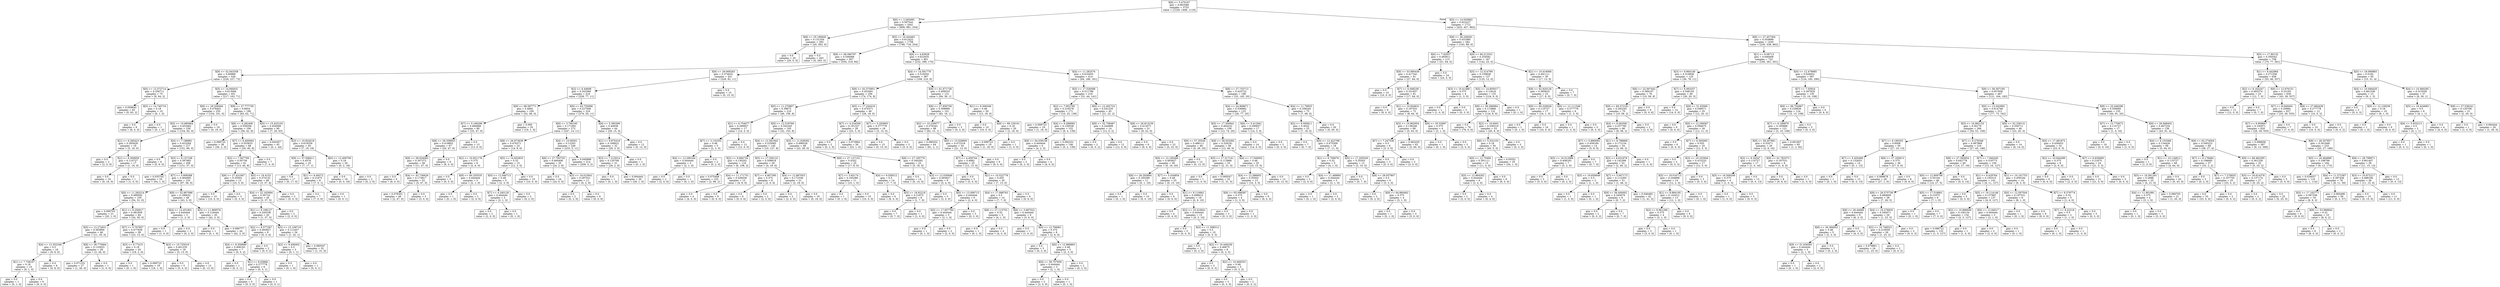 digraph Tree {
node [shape=box] ;
0 [label="X[6] <= 5.470167\ngini = 0.663588\nsamples = 3753\nvalue = [1229, 1408, 1116]"] ;
1 [label="X[6] <= 3.265095\ngini = 0.597542\nsamples = 2041\nvalue = [806, 981, 254]"] ;
0 -> 1 [labeldistance=2.5, labelangle=45, headlabel="True"] ;
2 [label="X[8] <= 25.180645\ngini = 0.131354\nsamples = 283\nvalue = [20, 263, 0]"] ;
1 -> 2 ;
3 [label="gini = 0.0\nsamples = 20\nvalue = [20, 0, 0]"] ;
2 -> 3 ;
4 [label="gini = 0.0\nsamples = 263\nvalue = [0, 263, 0]"] ;
2 -> 4 ;
5 [label="X[5] <= 16.444461\ngini = 0.612422\nsamples = 1758\nvalue = [786, 718, 254]"] ;
1 -> 5 ;
6 [label="X[9] <= 58.090797\ngini = 0.546068\nsamples = 957\nvalue = [554, 319, 84]"] ;
5 -> 6 ;
7 [label="X[9] <= 52.043358\ngini = 0.60989\nsamples = 526\nvalue = [226, 227, 73]"] ;
6 -> 7 ;
8 [label="X[0] <= 12.572714\ngini = 0.256711\nsamples = 75\nvalue = [9, 64, 2]"] ;
7 -> 8 ;
9 [label="gini = 0.059645\nsamples = 65\nvalue = [0, 63, 2]"] ;
8 -> 9 ;
10 [label="X[5] <= 14.740716\ngini = 0.18\nsamples = 10\nvalue = [9, 1, 0]"] ;
8 -> 10 ;
11 [label="gini = 0.0\nsamples = 9\nvalue = [9, 0, 0]"] ;
10 -> 11 ;
12 [label="gini = 0.0\nsamples = 1\nvalue = [0, 1, 0]"] ;
10 -> 12 ;
13 [label="X[5] <= 14.940431\ngini = 0.613084\nsamples = 451\nvalue = [217, 163, 71]"] ;
7 -> 13 ;
14 [label="X[8] <= 29.209494\ngini = 0.478401\nsamples = 255\nvalue = [154, 101, 0]"] ;
13 -> 14 ;
15 [label="X[5] <= 10.885664\ngini = 0.453462\nsamples = 236\nvalue = [154, 82, 0]"] ;
14 -> 15 ;
16 [label="X[1] <= 6.285423\ngini = 0.265928\nsamples = 19\nvalue = [3, 16, 0]"] ;
15 -> 16 ;
17 [label="gini = 0.0\nsamples = 2\nvalue = [2, 0, 0]"] ;
16 -> 17 ;
18 [label="X[1] <= 8.300659\ngini = 0.110727\nsamples = 17\nvalue = [1, 16, 0]"] ;
16 -> 18 ;
19 [label="gini = 0.0\nsamples = 16\nvalue = [0, 16, 0]"] ;
18 -> 19 ;
20 [label="gini = 0.0\nsamples = 1\nvalue = [1, 0, 0]"] ;
18 -> 20 ;
21 [label="X[4] <= 7.188981\ngini = 0.423284\nsamples = 217\nvalue = [151, 66, 0]"] ;
15 -> 21 ;
22 [label="gini = 0.0\nsamples = 9\nvalue = [0, 9, 0]"] ;
21 -> 22 ;
23 [label="X[3] <= 8.157108\ngini = 0.397883\nsamples = 208\nvalue = [151, 57, 0]"] ;
21 -> 23 ;
24 [label="gini = 0.035702\nsamples = 55\nvalue = [54, 1, 0]"] ;
23 -> 24 ;
25 [label="X[7] <= 5.808388\ngini = 0.464095\nsamples = 153\nvalue = [97, 56, 0]"] ;
23 -> 25 ;
26 [label="X[0] <= 11.283214\ngini = 0.499592\nsamples = 105\nvalue = [54, 51, 0]"] ;
25 -> 26 ;
27 [label="gini = 0.090703\nsamples = 21\nvalue = [20, 1, 0]"] ;
26 -> 27 ;
28 [label="X[1] <= 9.256017\ngini = 0.481859\nsamples = 84\nvalue = [34, 50, 0]"] ;
26 -> 28 ;
29 [label="X[5] <= 12.272621\ngini = 0.363894\nsamples = 46\nvalue = [11, 35, 0]"] ;
28 -> 29 ;
30 [label="X[4] <= 12.352349\ngini = 0.5\nsamples = 18\nvalue = [9, 9, 0]"] ;
29 -> 30 ;
31 [label="X[1] <= 7.738167\ngini = 0.18\nsamples = 10\nvalue = [9, 1, 0]"] ;
30 -> 31 ;
32 [label="gini = 0.0\nsamples = 1\nvalue = [0, 1, 0]"] ;
31 -> 32 ;
33 [label="gini = 0.0\nsamples = 9\nvalue = [9, 0, 0]"] ;
31 -> 33 ;
34 [label="gini = 0.0\nsamples = 8\nvalue = [0, 8, 0]"] ;
30 -> 34 ;
35 [label="X[8] <= 28.775664\ngini = 0.132653\nsamples = 28\nvalue = [2, 26, 0]"] ;
29 -> 35 ;
36 [label="gini = 0.071331\nsamples = 27\nvalue = [1, 26, 0]"] ;
35 -> 36 ;
37 [label="gini = 0.0\nsamples = 1\nvalue = [1, 0, 0]"] ;
35 -> 37 ;
38 [label="X[7] <= 5.707857\ngini = 0.477839\nsamples = 38\nvalue = [23, 15, 0]"] ;
28 -> 38 ;
39 [label="X[3] <= 9.77415\ngini = 0.18\nsamples = 20\nvalue = [18, 2, 0]"] ;
38 -> 39 ;
40 [label="gini = 0.0\nsamples = 1\nvalue = [0, 1, 0]"] ;
39 -> 40 ;
41 [label="gini = 0.099723\nsamples = 19\nvalue = [18, 1, 0]"] ;
39 -> 41 ;
42 [label="X[3] <= 10.725019\ngini = 0.401235\nsamples = 18\nvalue = [5, 13, 0]"] ;
38 -> 42 ;
43 [label="gini = 0.0\nsamples = 5\nvalue = [5, 0, 0]"] ;
42 -> 43 ;
44 [label="gini = 0.0\nsamples = 13\nvalue = [0, 13, 0]"] ;
42 -> 44 ;
45 [label="X[9] <= 52.867086\ngini = 0.186632\nsamples = 48\nvalue = [43, 5, 0]"] ;
25 -> 45 ;
46 [label="X[4] <= 14.451801\ngini = 0.444444\nsamples = 3\nvalue = [1, 2, 0]"] ;
45 -> 46 ;
47 [label="gini = 0.0\nsamples = 1\nvalue = [1, 0, 0]"] ;
46 -> 47 ;
48 [label="gini = 0.0\nsamples = 2\nvalue = [0, 2, 0]"] ;
46 -> 48 ;
49 [label="X[5] <= 11.969576\ngini = 0.124444\nsamples = 45\nvalue = [42, 3, 0]"] ;
45 -> 49 ;
50 [label="gini = 0.0\nsamples = 1\nvalue = [0, 1, 0]"] ;
49 -> 50 ;
51 [label="gini = 0.086777\nsamples = 44\nvalue = [42, 2, 0]"] ;
49 -> 51 ;
52 [label="gini = 0.0\nsamples = 19\nvalue = [0, 19, 0]"] ;
14 -> 52 ;
53 [label="X[8] <= 27.777739\ngini = 0.6654\nsamples = 196\nvalue = [63, 62, 71]"] ;
13 -> 53 ;
54 [label="X[6] <= 4.282406\ngini = 0.558206\nsamples = 106\nvalue = [56, 42, 8]"] ;
53 -> 54 ;
55 [label="gini = 0.099723\nsamples = 38\nvalue = [36, 2, 0]"] ;
54 -> 55 ;
56 [label="X[7] <= 6.400064\ngini = 0.553633\nsamples = 68\nvalue = [20, 40, 8]"] ;
54 -> 56 ;
57 [label="X[2] <= 7.567708\ngini = 0.50739\nsamples = 61\nvalue = [13, 40, 8]"] ;
56 -> 57 ;
58 [label="X[8] <= 27.431067\ngini = 0.35503\nsamples = 13\nvalue = [10, 3, 0]"] ;
57 -> 58 ;
59 [label="gini = 0.0\nsamples = 10\nvalue = [10, 0, 0]"] ;
58 -> 59 ;
60 [label="gini = 0.0\nsamples = 3\nvalue = [0, 3, 0]"] ;
58 -> 60 ;
61 [label="X[5] <= 16.4153\ngini = 0.374132\nsamples = 48\nvalue = [3, 37, 8]"] ;
57 -> 61 ;
62 [label="X[4] <= 22.163994\ngini = 0.30716\nsamples = 45\nvalue = [3, 37, 5]"] ;
61 -> 62 ;
63 [label="X[1] <= 8.199127\ngini = 0.245538\nsamples = 43\nvalue = [1, 37, 5]"] ;
62 -> 63 ;
64 [label="X[2] <= 8.577297\ngini = 0.493827\nsamples = 9\nvalue = [0, 5, 4]"] ;
63 -> 64 ;
65 [label="X[4] <= 8.356889\ngini = 0.408163\nsamples = 7\nvalue = [0, 5, 2]"] ;
64 -> 65 ;
66 [label="gini = 0.0\nsamples = 1\nvalue = [0, 0, 1]"] ;
65 -> 66 ;
67 [label="X[1] <= 8.03868\ngini = 0.277778\nsamples = 6\nvalue = [0, 5, 1]"] ;
65 -> 67 ;
68 [label="gini = 0.0\nsamples = 5\nvalue = [0, 5, 0]"] ;
67 -> 68 ;
69 [label="gini = 0.0\nsamples = 1\nvalue = [0, 0, 1]"] ;
67 -> 69 ;
70 [label="gini = 0.0\nsamples = 2\nvalue = [0, 0, 2]"] ;
64 -> 70 ;
71 [label="X[5] <= 15.109719\ngini = 0.112457\nsamples = 34\nvalue = [1, 32, 1]"] ;
63 -> 71 ;
72 [label="X[2] <= 9.456402\ngini = 0.5\nsamples = 2\nvalue = [0, 1, 1]"] ;
71 -> 72 ;
73 [label="gini = 0.0\nsamples = 1\nvalue = [0, 1, 0]"] ;
72 -> 73 ;
74 [label="gini = 0.0\nsamples = 1\nvalue = [0, 0, 1]"] ;
72 -> 74 ;
75 [label="gini = 0.060547\nsamples = 32\nvalue = [1, 31, 0]"] ;
71 -> 75 ;
76 [label="gini = 0.0\nsamples = 2\nvalue = [2, 0, 0]"] ;
62 -> 76 ;
77 [label="gini = 0.0\nsamples = 3\nvalue = [0, 0, 3]"] ;
61 -> 77 ;
78 [label="gini = 0.0\nsamples = 7\nvalue = [7, 0, 0]"] ;
56 -> 78 ;
79 [label="X[5] <= 15.425103\ngini = 0.454568\nsamples = 90\nvalue = [7, 20, 63]"] ;
53 -> 79 ;
80 [label="gini = 0.043457\nsamples = 45\nvalue = [0, 1, 44]"] ;
79 -> 80 ;
81 [label="X[3] <= 10.824518\ngini = 0.619259\nsamples = 45\nvalue = [7, 19, 19]"] ;
79 -> 81 ;
82 [label="X[9] <= 57.008411\ngini = 0.4576\nsamples = 25\nvalue = [7, 17, 1]"] ;
81 -> 82 ;
83 [label="gini = 0.0\nsamples = 17\nvalue = [0, 17, 0]"] ;
82 -> 83 ;
84 [label="X[1] <= 8.49372\ngini = 0.21875\nsamples = 8\nvalue = [7, 0, 1]"] ;
82 -> 84 ;
85 [label="gini = 0.0\nsamples = 7\nvalue = [7, 0, 0]"] ;
84 -> 85 ;
86 [label="gini = 0.0\nsamples = 1\nvalue = [0, 0, 1]"] ;
84 -> 86 ;
87 [label="X[0] <= 12.409709\ngini = 0.18\nsamples = 20\nvalue = [0, 2, 18]"] ;
81 -> 87 ;
88 [label="gini = 0.0\nsamples = 18\nvalue = [0, 0, 18]"] ;
87 -> 88 ;
89 [label="gini = 0.0\nsamples = 2\nvalue = [0, 2, 0]"] ;
87 -> 89 ;
90 [label="X[8] <= 29.069263\ngini = 0.374632\nsamples = 431\nvalue = [328, 92, 11]"] ;
6 -> 90 ;
91 [label="X[2] <= 6.44608\ngini = 0.343369\nsamples = 416\nvalue = [328, 77, 11]"] ;
90 -> 91 ;
92 [label="X[9] <= 68.597771\ngini = 0.4992\nsamples = 100\nvalue = [52, 48, 0]"] ;
91 -> 92 ;
93 [label="X[7] <= 5.166299\ngini = 0.484688\nsamples = 80\nvalue = [33, 47, 0]"] ;
92 -> 93 ;
94 [label="X[8] <= 28.358603\ngini = 0.418802\nsamples = 67\nvalue = [20, 47, 0]"] ;
93 -> 94 ;
95 [label="X[9] <= 58.934063\ngini = 0.307372\nsamples = 58\nvalue = [11, 47, 0]"] ;
94 -> 95 ;
96 [label="gini = 0.0\nsamples = 6\nvalue = [6, 0, 0]"] ;
95 -> 96 ;
97 [label="X[4] <= 43.736626\ngini = 0.173817\nsamples = 52\nvalue = [5, 47, 0]"] ;
95 -> 97 ;
98 [label="gini = 0.078301\nsamples = 49\nvalue = [2, 47, 0]"] ;
97 -> 98 ;
99 [label="gini = 0.0\nsamples = 3\nvalue = [3, 0, 0]"] ;
97 -> 99 ;
100 [label="gini = 0.0\nsamples = 9\nvalue = [9, 0, 0]"] ;
94 -> 100 ;
101 [label="gini = 0.0\nsamples = 13\nvalue = [13, 0, 0]"] ;
93 -> 101 ;
102 [label="gini = 0.095\nsamples = 20\nvalue = [19, 1, 0]"] ;
92 -> 102 ;
103 [label="X[9] <= 63.755096\ngini = 0.227508\nsamples = 316\nvalue = [276, 29, 11]"] ;
91 -> 103 ;
104 [label="X[6] <= 3.790195\ngini = 0.171091\nsamples = 272\nvalue = [247, 14, 11]"] ;
103 -> 104 ;
105 [label="X[8] <= 26.973639\ngini = 0.476371\nsamples = 23\nvalue = [14, 9, 0]"] ;
104 -> 105 ;
106 [label="X[2] <= 10.651178\ngini = 0.375\nsamples = 8\nvalue = [2, 6, 0]"] ;
105 -> 106 ;
107 [label="gini = 0.0\nsamples = 5\nvalue = [0, 5, 0]"] ;
106 -> 107 ;
108 [label="X[9] <= 60.255535\ngini = 0.444444\nsamples = 3\nvalue = [2, 1, 0]"] ;
106 -> 108 ;
109 [label="gini = 0.0\nsamples = 1\nvalue = [0, 1, 0]"] ;
108 -> 109 ;
110 [label="gini = 0.0\nsamples = 2\nvalue = [2, 0, 0]"] ;
108 -> 110 ;
111 [label="X[5] <= 14.832833\ngini = 0.32\nsamples = 15\nvalue = [12, 3, 0]"] ;
105 -> 111 ;
112 [label="X[0] <= 12.046713\ngini = 0.48\nsamples = 5\nvalue = [2, 3, 0]"] ;
111 -> 112 ;
113 [label="X[7] <= 4.240129\ngini = 0.444444\nsamples = 3\nvalue = [2, 1, 0]"] ;
112 -> 113 ;
114 [label="gini = 0.0\nsamples = 2\nvalue = [2, 0, 0]"] ;
113 -> 114 ;
115 [label="gini = 0.0\nsamples = 1\nvalue = [0, 1, 0]"] ;
113 -> 115 ;
116 [label="gini = 0.0\nsamples = 2\nvalue = [0, 2, 0]"] ;
112 -> 116 ;
117 [label="gini = 0.0\nsamples = 10\nvalue = [10, 0, 0]"] ;
111 -> 117 ;
118 [label="X[4] <= 10.09301\ngini = 0.12203\nsamples = 249\nvalue = [233, 5, 11]"] ;
104 -> 118 ;
119 [label="X[8] <= 27.793735\ngini = 0.460408\nsamples = 35\nvalue = [24, 2, 9]"] ;
118 -> 119 ;
120 [label="gini = 0.0\nsamples = 24\nvalue = [24, 0, 0]"] ;
119 -> 120 ;
121 [label="X[5] <= 16.015641\ngini = 0.297521\nsamples = 11\nvalue = [0, 2, 9]"] ;
119 -> 121 ;
122 [label="gini = 0.0\nsamples = 2\nvalue = [0, 2, 0]"] ;
121 -> 122 ;
123 [label="gini = 0.0\nsamples = 9\nvalue = [0, 0, 9]"] ;
121 -> 123 ;
124 [label="gini = 0.045899\nsamples = 214\nvalue = [209, 3, 2]"] ;
118 -> 124 ;
125 [label="X[6] <= 5.395396\ngini = 0.44938\nsamples = 44\nvalue = [29, 15, 0]"] ;
103 -> 125 ;
126 [label="X[1] <= 9.975419\ngini = 0.169922\nsamples = 32\nvalue = [29, 3, 0]"] ;
125 -> 126 ;
127 [label="X[3] <= 7.215014\ngini = 0.120708\nsamples = 31\nvalue = [29, 2, 0]"] ;
126 -> 127 ;
128 [label="gini = 0.0\nsamples = 1\nvalue = [0, 1, 0]"] ;
127 -> 128 ;
129 [label="gini = 0.064444\nsamples = 30\nvalue = [29, 1, 0]"] ;
127 -> 129 ;
130 [label="gini = 0.0\nsamples = 1\nvalue = [0, 1, 0]"] ;
126 -> 130 ;
131 [label="gini = 0.0\nsamples = 12\nvalue = [0, 12, 0]"] ;
125 -> 131 ;
132 [label="gini = 0.0\nsamples = 15\nvalue = [0, 15, 0]"] ;
90 -> 132 ;
133 [label="X[6] <= 4.65929\ngini = 0.622935\nsamples = 801\nvalue = [232, 399, 170]"] ;
5 -> 133 ;
134 [label="X[4] <= 14.591778\ngini = 0.516555\nsamples = 387\nvalue = [168, 210, 9]"] ;
133 -> 134 ;
135 [label="X[9] <= 62.575951\ngini = 0.453491\nsamples = 256\nvalue = [74, 174, 8]"] ;
134 -> 135 ;
136 [label="X[0] <= 11.270807\ngini = 0.39873\nsamples = 210\nvalue = [46, 156, 8]"] ;
135 -> 136 ;
137 [label="X[1] <= 6.754077\ngini = 0.290657\nsamples = 17\nvalue = [14, 3, 0]"] ;
136 -> 137 ;
138 [label="X[7] <= 3.132352\ngini = 0.48\nsamples = 5\nvalue = [2, 3, 0]"] ;
137 -> 138 ;
139 [label="X[4] <= 12.290164\ngini = 0.444444\nsamples = 3\nvalue = [2, 1, 0]"] ;
138 -> 139 ;
140 [label="gini = 0.0\nsamples = 2\nvalue = [2, 0, 0]"] ;
139 -> 140 ;
141 [label="gini = 0.0\nsamples = 1\nvalue = [0, 1, 0]"] ;
139 -> 141 ;
142 [label="gini = 0.0\nsamples = 2\nvalue = [0, 2, 0]"] ;
138 -> 142 ;
143 [label="gini = 0.0\nsamples = 12\nvalue = [12, 0, 0]"] ;
137 -> 143 ;
144 [label="X[0] <= 12.518769\ngini = 0.342345\nsamples = 193\nvalue = [32, 153, 8]"] ;
136 -> 144 ;
145 [label="X[4] <= 12.581943\ngini = 0.225065\nsamples = 145\nvalue = [10, 127, 8]"] ;
144 -> 145 ;
146 [label="X[2] <= 9.684734\ngini = 0.130202\nsamples = 116\nvalue = [6, 108, 2]"] ;
145 -> 146 ;
147 [label="gini = 0.075408\nsamples = 103\nvalue = [2, 99, 2]"] ;
146 -> 147 ;
148 [label="X[4] <= 11.171751\ngini = 0.426036\nsamples = 13\nvalue = [4, 9, 0]"] ;
146 -> 148 ;
149 [label="gini = 0.0\nsamples = 4\nvalue = [4, 0, 0]"] ;
148 -> 149 ;
150 [label="gini = 0.0\nsamples = 9\nvalue = [0, 9, 0]"] ;
148 -> 150 ;
151 [label="X[5] <= 17.556122\ngini = 0.508918\nsamples = 29\nvalue = [4, 19, 6]"] ;
145 -> 151 ;
152 [label="X[7] <= 4.907395\ngini = 0.375\nsamples = 8\nvalue = [2, 0, 6]"] ;
151 -> 152 ;
153 [label="gini = 0.0\nsamples = 6\nvalue = [0, 0, 6]"] ;
152 -> 153 ;
154 [label="gini = 0.0\nsamples = 2\nvalue = [2, 0, 0]"] ;
152 -> 154 ;
155 [label="X[4] <= 12.887053\ngini = 0.172336\nsamples = 21\nvalue = [2, 19, 0]"] ;
151 -> 155 ;
156 [label="gini = 0.0\nsamples = 2\nvalue = [2, 0, 0]"] ;
155 -> 156 ;
157 [label="gini = 0.0\nsamples = 19\nvalue = [0, 19, 0]"] ;
155 -> 157 ;
158 [label="X[3] <= 11.628392\ngini = 0.496528\nsamples = 48\nvalue = [22, 26, 0]"] ;
144 -> 158 ;
159 [label="X[8] <= 27.137152\ngini = 0.4352\nsamples = 25\nvalue = [17, 8, 0]"] ;
158 -> 159 ;
160 [label="X[7] <= 3.65174\ngini = 0.165289\nsamples = 11\nvalue = [10, 1, 0]"] ;
159 -> 160 ;
161 [label="gini = 0.0\nsamples = 1\nvalue = [0, 1, 0]"] ;
160 -> 161 ;
162 [label="gini = 0.0\nsamples = 10\nvalue = [10, 0, 0]"] ;
160 -> 162 ;
163 [label="X[4] <= 9.558312\ngini = 0.5\nsamples = 14\nvalue = [7, 7, 0]"] ;
159 -> 163 ;
164 [label="gini = 0.0\nsamples = 6\nvalue = [6, 0, 0]"] ;
163 -> 164 ;
165 [label="X[5] <= 18.92218\ngini = 0.21875\nsamples = 8\nvalue = [1, 7, 0]"] ;
163 -> 165 ;
166 [label="gini = 0.0\nsamples = 7\nvalue = [0, 7, 0]"] ;
165 -> 166 ;
167 [label="gini = 0.0\nsamples = 1\nvalue = [1, 0, 0]"] ;
165 -> 167 ;
168 [label="X[8] <= 27.195779\ngini = 0.340265\nsamples = 23\nvalue = [5, 18, 0]"] ;
158 -> 168 ;
169 [label="gini = 0.0\nsamples = 14\nvalue = [0, 14, 0]"] ;
168 -> 169 ;
170 [label="X[3] <= 12.030946\ngini = 0.493827\nsamples = 9\nvalue = [5, 4, 0]"] ;
168 -> 170 ;
171 [label="gini = 0.0\nsamples = 3\nvalue = [3, 0, 0]"] ;
170 -> 171 ;
172 [label="X[0] <= 13.006713\ngini = 0.444444\nsamples = 6\nvalue = [2, 4, 0]"] ;
170 -> 172 ;
173 [label="X[5] <= 17.857784\ngini = 0.444444\nsamples = 3\nvalue = [2, 1, 0]"] ;
172 -> 173 ;
174 [label="gini = 0.0\nsamples = 1\nvalue = [0, 1, 0]"] ;
173 -> 174 ;
175 [label="gini = 0.0\nsamples = 2\nvalue = [2, 0, 0]"] ;
173 -> 175 ;
176 [label="gini = 0.0\nsamples = 3\nvalue = [0, 3, 0]"] ;
172 -> 176 ;
177 [label="X[5] <= 17.244416\ngini = 0.476371\nsamples = 46\nvalue = [28, 18, 0]"] ;
135 -> 177 ;
178 [label="X[7] <= 4.234556\ngini = 0.191327\nsamples = 28\nvalue = [25, 3, 0]"] ;
177 -> 178 ;
179 [label="gini = 0.0\nsamples = 2\nvalue = [0, 2, 0]"] ;
178 -> 179 ;
180 [label="gini = 0.073964\nsamples = 26\nvalue = [25, 1, 0]"] ;
178 -> 180 ;
181 [label="X[7] <= 5.293905\ngini = 0.277778\nsamples = 18\nvalue = [3, 15, 0]"] ;
177 -> 181 ;
182 [label="gini = 0.0\nsamples = 15\nvalue = [0, 15, 0]"] ;
181 -> 182 ;
183 [label="gini = 0.0\nsamples = 3\nvalue = [3, 0, 0]"] ;
181 -> 183 ;
184 [label="X[9] <= 61.671728\ngini = 0.409533\nsamples = 131\nvalue = [94, 36, 1]"] ;
134 -> 184 ;
185 [label="X[8] <= 27.856758\ngini = 0.308989\nsamples = 101\nvalue = [82, 18, 1]"] ;
184 -> 185 ;
186 [label="X[2] <= 10.239077\ngini = 0.276343\nsamples = 98\nvalue = [82, 15, 1]"] ;
185 -> 186 ;
187 [label="gini = 0.090332\nsamples = 64\nvalue = [61, 2, 1]"] ;
186 -> 187 ;
188 [label="X[0] <= 13.028693\ngini = 0.472318\nsamples = 34\nvalue = [21, 13, 0]"] ;
186 -> 188 ;
189 [label="X[7] <= 4.459744\ngini = 0.4992\nsamples = 25\nvalue = [12, 13, 0]"] ;
188 -> 189 ;
190 [label="gini = 0.0\nsamples = 5\nvalue = [5, 0, 0]"] ;
189 -> 190 ;
191 [label="X[1] <= 10.522778\ngini = 0.455\nsamples = 20\nvalue = [7, 13, 0]"] ;
189 -> 191 ;
192 [label="X[4] <= 17.088763\ngini = 0.5\nsamples = 14\nvalue = [7, 7, 0]"] ;
191 -> 192 ;
193 [label="X[8] <= 27.113753\ngini = 0.32\nsamples = 5\nvalue = [4, 1, 0]"] ;
192 -> 193 ;
194 [label="gini = 0.0\nsamples = 1\nvalue = [0, 1, 0]"] ;
193 -> 194 ;
195 [label="gini = 0.0\nsamples = 4\nvalue = [4, 0, 0]"] ;
193 -> 195 ;
196 [label="X[6] <= 3.687522\ngini = 0.444444\nsamples = 9\nvalue = [3, 6, 0]"] ;
192 -> 196 ;
197 [label="gini = 0.0\nsamples = 1\nvalue = [1, 0, 0]"] ;
196 -> 197 ;
198 [label="X[0] <= 12.706961\ngini = 0.375\nsamples = 8\nvalue = [2, 6, 0]"] ;
196 -> 198 ;
199 [label="gini = 0.0\nsamples = 3\nvalue = [0, 3, 0]"] ;
198 -> 199 ;
200 [label="X[0] <= 12.886893\ngini = 0.48\nsamples = 5\nvalue = [2, 3, 0]"] ;
198 -> 200 ;
201 [label="X[9] <= 58.757658\ngini = 0.444444\nsamples = 3\nvalue = [2, 1, 0]"] ;
200 -> 201 ;
202 [label="gini = 0.0\nsamples = 2\nvalue = [2, 0, 0]"] ;
201 -> 202 ;
203 [label="gini = 0.0\nsamples = 1\nvalue = [0, 1, 0]"] ;
201 -> 203 ;
204 [label="gini = 0.0\nsamples = 2\nvalue = [0, 2, 0]"] ;
200 -> 204 ;
205 [label="gini = 0.0\nsamples = 6\nvalue = [0, 6, 0]"] ;
191 -> 205 ;
206 [label="gini = 0.0\nsamples = 9\nvalue = [9, 0, 0]"] ;
188 -> 206 ;
207 [label="gini = 0.0\nsamples = 3\nvalue = [0, 3, 0]"] ;
185 -> 207 ;
208 [label="X[1] <= 6.306349\ngini = 0.48\nsamples = 30\nvalue = [12, 18, 0]"] ;
184 -> 208 ;
209 [label="gini = 0.0\nsamples = 10\nvalue = [10, 0, 0]"] ;
208 -> 209 ;
210 [label="X[9] <= 68.129101\ngini = 0.18\nsamples = 20\nvalue = [2, 18, 0]"] ;
208 -> 210 ;
211 [label="gini = 0.099723\nsamples = 19\nvalue = [1, 18, 0]"] ;
210 -> 211 ;
212 [label="gini = 0.0\nsamples = 1\nvalue = [1, 0, 0]"] ;
210 -> 212 ;
213 [label="X[4] <= 11.282576\ngini = 0.616455\nsamples = 414\nvalue = [64, 189, 161]"] ;
133 -> 213 ;
214 [label="X[5] <= 17.526598\ngini = 0.511788\nsamples = 216\nvalue = [31, 44, 141]"] ;
213 -> 214 ;
215 [label="X[2] <= 7.952795\ngini = 0.319278\nsamples = 171\nvalue = [10, 22, 139]"] ;
214 -> 215 ;
216 [label="gini = 0.099723\nsamples = 19\nvalue = [1, 18, 0]"] ;
215 -> 216 ;
217 [label="X[4] <= 9.399065\ngini = 0.159539\nsamples = 152\nvalue = [9, 4, 139]"] ;
215 -> 217 ;
218 [label="X[9] <= 54.039158\ngini = 0.444444\nsamples = 6\nvalue = [4, 2, 0]"] ;
217 -> 218 ;
219 [label="gini = 0.0\nsamples = 2\nvalue = [0, 2, 0]"] ;
218 -> 219 ;
220 [label="gini = 0.0\nsamples = 4\nvalue = [4, 0, 0]"] ;
218 -> 220 ;
221 [label="gini = 0.092231\nsamples = 146\nvalue = [5, 2, 139]"] ;
217 -> 221 ;
222 [label="X[0] <= 12.402723\ngini = 0.541235\nsamples = 45\nvalue = [21, 22, 2]"] ;
214 -> 222 ;
223 [label="X[9] <= 52.708487\ngini = 0.244898\nsamples = 14\nvalue = [12, 0, 2]"] ;
222 -> 223 ;
224 [label="gini = 0.0\nsamples = 2\nvalue = [0, 0, 2]"] ;
223 -> 224 ;
225 [label="gini = 0.0\nsamples = 12\nvalue = [12, 0, 0]"] ;
223 -> 225 ;
226 [label="X[8] <= 26.813239\ngini = 0.412071\nsamples = 31\nvalue = [9, 22, 0]"] ;
222 -> 226 ;
227 [label="gini = 0.0\nsamples = 9\nvalue = [9, 0, 0]"] ;
226 -> 227 ;
228 [label="gini = 0.0\nsamples = 22\nvalue = [0, 22, 0]"] ;
226 -> 228 ;
229 [label="X[8] <= 27.733713\ngini = 0.425722\nsamples = 198\nvalue = [33, 145, 20]"] ;
213 -> 229 ;
230 [label="X[4] <= 24.969671\ngini = 0.536982\nsamples = 123\nvalue = [26, 77, 20]"] ;
229 -> 230 ;
231 [label="X[5] <= 17.300941\ngini = 0.464222\nsamples = 106\nvalue = [12, 74, 20]"] ;
230 -> 231 ;
232 [label="X[9] <= 57.35544\ngini = 0.486111\nsamples = 48\nvalue = [0, 28, 20]"] ;
231 -> 232 ;
233 [label="X[0] <= 12.185466\ngini = 0.493827\nsamples = 36\nvalue = [0, 16, 20]"] ;
232 -> 233 ;
234 [label="X[8] <= 26.293894\ngini = 0.165289\nsamples = 11\nvalue = [0, 1, 10]"] ;
233 -> 234 ;
235 [label="gini = 0.0\nsamples = 1\nvalue = [0, 1, 0]"] ;
234 -> 235 ;
236 [label="gini = 0.0\nsamples = 10\nvalue = [0, 0, 10]"] ;
234 -> 236 ;
237 [label="X[7] <= 5.434854\ngini = 0.48\nsamples = 25\nvalue = [0, 15, 10]"] ;
233 -> 237 ;
238 [label="gini = 0.0\nsamples = 6\nvalue = [0, 6, 0]"] ;
237 -> 238 ;
239 [label="X[1] <= 8.110661\ngini = 0.498615\nsamples = 19\nvalue = [0, 9, 10]"] ;
237 -> 239 ;
240 [label="gini = 0.0\nsamples = 4\nvalue = [0, 4, 0]"] ;
239 -> 240 ;
241 [label="X[2] <= 10.410641\ngini = 0.444444\nsamples = 15\nvalue = [0, 5, 10]"] ;
239 -> 241 ;
242 [label="gini = 0.0\nsamples = 5\nvalue = [0, 0, 5]"] ;
241 -> 242 ;
243 [label="X[3] <= 11.598312\ngini = 0.5\nsamples = 10\nvalue = [0, 5, 5]"] ;
241 -> 243 ;
244 [label="gini = 0.0\nsamples = 2\nvalue = [0, 2, 0]"] ;
243 -> 244 ;
245 [label="X[2] <= 10.449256\ngini = 0.46875\nsamples = 8\nvalue = [0, 3, 5]"] ;
243 -> 245 ;
246 [label="gini = 0.0\nsamples = 3\nvalue = [0, 0, 3]"] ;
245 -> 246 ;
247 [label="X[2] <= 10.469353\ngini = 0.48\nsamples = 5\nvalue = [0, 3, 2]"] ;
245 -> 247 ;
248 [label="gini = 0.0\nsamples = 3\nvalue = [0, 3, 0]"] ;
247 -> 248 ;
249 [label="gini = 0.0\nsamples = 2\nvalue = [0, 0, 2]"] ;
247 -> 249 ;
250 [label="gini = 0.0\nsamples = 12\nvalue = [0, 12, 0]"] ;
232 -> 250 ;
251 [label="X[9] <= 58.552082\ngini = 0.328181\nsamples = 58\nvalue = [12, 46, 0]"] ;
231 -> 251 ;
252 [label="X[5] <= 17.317141\ngini = 0.113866\nsamples = 33\nvalue = [2, 31, 0]"] ;
251 -> 252 ;
253 [label="gini = 0.0\nsamples = 1\nvalue = [1, 0, 0]"] ;
252 -> 253 ;
254 [label="gini = 0.060547\nsamples = 32\nvalue = [1, 31, 0]"] ;
252 -> 254 ;
255 [label="X[4] <= 17.540602\ngini = 0.48\nsamples = 25\nvalue = [10, 15, 0]"] ;
251 -> 255 ;
256 [label="X[4] <= 12.386603\ngini = 0.35503\nsamples = 13\nvalue = [10, 3, 0]"] ;
255 -> 256 ;
257 [label="X[9] <= 65.098587\ngini = 0.375\nsamples = 4\nvalue = [1, 3, 0]"] ;
256 -> 257 ;
258 [label="gini = 0.0\nsamples = 3\nvalue = [0, 3, 0]"] ;
257 -> 258 ;
259 [label="gini = 0.0\nsamples = 1\nvalue = [1, 0, 0]"] ;
257 -> 259 ;
260 [label="gini = 0.0\nsamples = 9\nvalue = [9, 0, 0]"] ;
256 -> 260 ;
261 [label="gini = 0.0\nsamples = 12\nvalue = [0, 12, 0]"] ;
255 -> 261 ;
262 [label="X[6] <= 5.412941\ngini = 0.290657\nsamples = 17\nvalue = [14, 3, 0]"] ;
230 -> 262 ;
263 [label="gini = 0.0\nsamples = 14\nvalue = [14, 0, 0]"] ;
262 -> 263 ;
264 [label="gini = 0.0\nsamples = 3\nvalue = [0, 3, 0]"] ;
262 -> 264 ;
265 [label="X[4] <= 11.79925\ngini = 0.169244\nsamples = 75\nvalue = [7, 68, 0]"] ;
229 -> 265 ;
266 [label="X[2] <= 9.595811\ngini = 0.4032\nsamples = 25\nvalue = [7, 18, 0]"] ;
265 -> 266 ;
267 [label="gini = 0.0\nsamples = 7\nvalue = [0, 7, 0]"] ;
266 -> 267 ;
268 [label="X[0] <= 12.422798\ngini = 0.475309\nsamples = 18\nvalue = [7, 11, 0]"] ;
266 -> 268 ;
269 [label="X[1] <= 9.756676\ngini = 0.32\nsamples = 5\nvalue = [4, 1, 0]"] ;
268 -> 269 ;
270 [label="gini = 0.0\nsamples = 2\nvalue = [2, 0, 0]"] ;
269 -> 270 ;
271 [label="X[4] <= 11.489891\ngini = 0.444444\nsamples = 3\nvalue = [2, 1, 0]"] ;
269 -> 271 ;
272 [label="gini = 0.0\nsamples = 1\nvalue = [0, 1, 0]"] ;
271 -> 272 ;
273 [label="gini = 0.0\nsamples = 2\nvalue = [2, 0, 0]"] ;
271 -> 273 ;
274 [label="X[5] <= 17.205528\ngini = 0.35503\nsamples = 13\nvalue = [3, 10, 0]"] ;
268 -> 274 ;
275 [label="gini = 0.0\nsamples = 7\nvalue = [0, 7, 0]"] ;
274 -> 275 ;
276 [label="X[8] <= 28.057807\ngini = 0.5\nsamples = 6\nvalue = [3, 3, 0]"] ;
274 -> 276 ;
277 [label="gini = 0.0\nsamples = 2\nvalue = [0, 2, 0]"] ;
276 -> 277 ;
278 [label="X[9] <= 64.860462\ngini = 0.375\nsamples = 4\nvalue = [3, 1, 0]"] ;
276 -> 278 ;
279 [label="gini = 0.0\nsamples = 1\nvalue = [0, 1, 0]"] ;
278 -> 279 ;
280 [label="gini = 0.0\nsamples = 3\nvalue = [3, 0, 0]"] ;
278 -> 280 ;
281 [label="gini = 0.0\nsamples = 50\nvalue = [0, 50, 0]"] ;
265 -> 281 ;
282 [label="X[5] <= 14.635883\ngini = 0.623227\nsamples = 1712\nvalue = [423, 427, 862]"] ;
0 -> 282 [labeldistance=2.5, labelangle=-45, headlabel="False"] ;
283 [label="X[8] <= 26.249291\ngini = 0.431995\nsamples = 282\nvalue = [193, 89, 0]"] ;
282 -> 283 ;
284 [label="X[6] <= 7.62937\ngini = 0.493611\nsamples = 115\nvalue = [51, 64, 0]"] ;
283 -> 284 ;
285 [label="X[9] <= 53.995436\ngini = 0.417341\nsamples = 91\nvalue = [27, 64, 0]"] ;
284 -> 285 ;
286 [label="gini = 0.0\nsamples = 10\nvalue = [10, 0, 0]"] ;
285 -> 286 ;
287 [label="X[7] <= 6.048239\ngini = 0.331657\nsamples = 81\nvalue = [17, 64, 0]"] ;
285 -> 287 ;
288 [label="gini = 0.0\nsamples = 9\nvalue = [9, 0, 0]"] ;
287 -> 288 ;
289 [label="X[1] <= 10.834631\ngini = 0.197531\nsamples = 72\nvalue = [8, 64, 0]"] ;
287 -> 289 ;
290 [label="X[3] <= 10.962954\ngini = 0.136246\nsamples = 68\nvalue = [5, 63, 0]"] ;
289 -> 290 ;
291 [label="X[7] <= 7.247536\ngini = 0.5\nsamples = 6\nvalue = [3, 3, 0]"] ;
290 -> 291 ;
292 [label="gini = 0.0\nsamples = 3\nvalue = [0, 3, 0]"] ;
291 -> 292 ;
293 [label="gini = 0.0\nsamples = 3\nvalue = [3, 0, 0]"] ;
291 -> 293 ;
294 [label="gini = 0.062435\nsamples = 62\nvalue = [2, 60, 0]"] ;
290 -> 294 ;
295 [label="X[9] <= 55.52997\ngini = 0.375\nsamples = 4\nvalue = [3, 1, 0]"] ;
289 -> 295 ;
296 [label="gini = 0.0\nsamples = 1\nvalue = [0, 1, 0]"] ;
295 -> 296 ;
297 [label="gini = 0.0\nsamples = 3\nvalue = [3, 0, 0]"] ;
295 -> 297 ;
298 [label="gini = 0.0\nsamples = 24\nvalue = [24, 0, 0]"] ;
284 -> 298 ;
299 [label="X[9] <= 60.213331\ngini = 0.254581\nsamples = 167\nvalue = [142, 25, 0]"] ;
283 -> 299 ;
300 [label="X[5] <= 12.514799\ngini = 0.159838\nsamples = 137\nvalue = [125, 12, 0]"] ;
299 -> 300 ;
301 [label="X[3] <= 10.41488\ngini = 0.375\nsamples = 4\nvalue = [1, 3, 0]"] ;
300 -> 301 ;
302 [label="gini = 0.0\nsamples = 1\nvalue = [1, 0, 0]"] ;
301 -> 302 ;
303 [label="gini = 0.0\nsamples = 3\nvalue = [0, 3, 0]"] ;
301 -> 303 ;
304 [label="X[5] <= 14.605017\ngini = 0.12618\nsamples = 133\nvalue = [124, 9, 0]"] ;
300 -> 304 ;
305 [label="X[9] <= 56.286964\ngini = 0.113866\nsamples = 132\nvalue = [124, 8, 0]"] ;
304 -> 305 ;
306 [label="gini = 0.0\nsamples = 79\nvalue = [79, 0, 0]"] ;
305 -> 306 ;
307 [label="X[2] <= 10.6001\ngini = 0.256319\nsamples = 53\nvalue = [45, 8, 0]"] ;
305 -> 307 ;
308 [label="X[6] <= 5.522103\ngini = 0.18\nsamples = 50\nvalue = [45, 5, 0]"] ;
307 -> 308 ;
309 [label="X[0] <= 12.75494\ngini = 0.391111\nsamples = 15\nvalue = [11, 4, 0]"] ;
308 -> 309 ;
310 [label="X[5] <= 12.964262\ngini = 0.444444\nsamples = 6\nvalue = [2, 4, 0]"] ;
309 -> 310 ;
311 [label="gini = 0.0\nsamples = 2\nvalue = [2, 0, 0]"] ;
310 -> 311 ;
312 [label="gini = 0.0\nsamples = 4\nvalue = [0, 4, 0]"] ;
310 -> 312 ;
313 [label="gini = 0.0\nsamples = 9\nvalue = [9, 0, 0]"] ;
309 -> 313 ;
314 [label="gini = 0.05551\nsamples = 35\nvalue = [34, 1, 0]"] ;
308 -> 314 ;
315 [label="gini = 0.0\nsamples = 3\nvalue = [0, 3, 0]"] ;
307 -> 315 ;
316 [label="gini = 0.0\nsamples = 1\nvalue = [0, 1, 0]"] ;
304 -> 316 ;
317 [label="X[1] <= 10.416068\ngini = 0.491111\nsamples = 30\nvalue = [17, 13, 0]"] ;
299 -> 317 ;
318 [label="X[9] <= 62.920126\ngini = 0.385633\nsamples = 23\nvalue = [17, 6, 0]"] ;
317 -> 318 ;
319 [label="X[9] <= 60.329029\ngini = 0.110727\nsamples = 17\nvalue = [16, 1, 0]"] ;
318 -> 319 ;
320 [label="gini = 0.0\nsamples = 1\nvalue = [0, 1, 0]"] ;
319 -> 320 ;
321 [label="gini = 0.0\nsamples = 16\nvalue = [16, 0, 0]"] ;
319 -> 321 ;
322 [label="X[0] <= 12.111548\ngini = 0.277778\nsamples = 6\nvalue = [1, 5, 0]"] ;
318 -> 322 ;
323 [label="gini = 0.0\nsamples = 1\nvalue = [1, 0, 0]"] ;
322 -> 323 ;
324 [label="gini = 0.0\nsamples = 5\nvalue = [0, 5, 0]"] ;
322 -> 324 ;
325 [label="gini = 0.0\nsamples = 7\nvalue = [0, 7, 0]"] ;
317 -> 325 ;
326 [label="X[8] <= 27.457364\ngini = 0.554899\nsamples = 1430\nvalue = [230, 338, 862]"] ;
282 -> 326 ;
327 [label="X[1] <= 9.08713\ngini = 0.646408\nsamples = 722\nvalue = [160, 261, 301]"] ;
326 -> 327 ;
328 [label="X[3] <= 9.964149\ngini = 0.519936\nsamples = 125\nvalue = [36, 78, 11]"] ;
327 -> 328 ;
329 [label="X[6] <= 22.007442\ngini = 0.389197\nsamples = 76\nvalue = [10, 58, 8]"] ;
328 -> 329 ;
330 [label="X[9] <= 69.372181\ngini = 0.292245\nsamples = 70\nvalue = [10, 58, 2]"] ;
329 -> 330 ;
331 [label="X[4] <= 9.263581\ngini = 0.257785\nsamples = 68\nvalue = [8, 58, 2]"] ;
330 -> 331 ;
332 [label="X[7] <= 6.890094\ngini = 0.459184\nsamples = 14\nvalue = [5, 9, 0]"] ;
331 -> 332 ;
333 [label="X[5] <= 16.512986\ngini = 0.408163\nsamples = 7\nvalue = [5, 2, 0]"] ;
332 -> 333 ;
334 [label="gini = 0.0\nsamples = 5\nvalue = [5, 0, 0]"] ;
333 -> 334 ;
335 [label="gini = 0.0\nsamples = 2\nvalue = [0, 2, 0]"] ;
333 -> 335 ;
336 [label="gini = 0.0\nsamples = 7\nvalue = [0, 7, 0]"] ;
332 -> 336 ;
337 [label="X[1] <= 8.788868\ngini = 0.172154\nsamples = 54\nvalue = [3, 49, 2]"] ;
331 -> 337 ;
338 [label="X[2] <= 6.631678\ngini = 0.142399\nsamples = 53\nvalue = [2, 49, 2]"] ;
337 -> 338 ;
339 [label="X[5] <= 19.830649\ngini = 0.5\nsamples = 2\nvalue = [1, 1, 0]"] ;
338 -> 339 ;
340 [label="gini = 0.0\nsamples = 1\nvalue = [1, 0, 0]"] ;
339 -> 340 ;
341 [label="gini = 0.0\nsamples = 1\nvalue = [0, 1, 0]"] ;
339 -> 341 ;
342 [label="X[7] <= 5.947173\ngini = 0.112265\nsamples = 51\nvalue = [1, 48, 2]"] ;
338 -> 342 ;
343 [label="X[9] <= 56.400002\ngini = 0.345679\nsamples = 9\nvalue = [0, 7, 2]"] ;
342 -> 343 ;
344 [label="gini = 0.0\nsamples = 2\nvalue = [0, 0, 2]"] ;
343 -> 344 ;
345 [label="gini = 0.0\nsamples = 7\nvalue = [0, 7, 0]"] ;
343 -> 345 ;
346 [label="gini = 0.046485\nsamples = 42\nvalue = [1, 41, 0]"] ;
342 -> 346 ;
347 [label="gini = 0.0\nsamples = 1\nvalue = [1, 0, 0]"] ;
337 -> 347 ;
348 [label="gini = 0.0\nsamples = 2\nvalue = [2, 0, 0]"] ;
330 -> 348 ;
349 [label="gini = 0.0\nsamples = 6\nvalue = [0, 0, 6]"] ;
329 -> 349 ;
350 [label="X[7] <= 6.063257\ngini = 0.548105\nsamples = 49\nvalue = [26, 20, 3]"] ;
328 -> 350 ;
351 [label="gini = 0.0\nsamples = 14\nvalue = [14, 0, 0]"] ;
350 -> 351 ;
352 [label="X[9] <= 51.63566\ngini = 0.548571\nsamples = 35\nvalue = [12, 20, 3]"] ;
350 -> 352 ;
353 [label="gini = 0.0\nsamples = 9\nvalue = [0, 9, 0]"] ;
352 -> 353 ;
354 [label="X[0] <= 12.299367\ngini = 0.594675\nsamples = 26\nvalue = [12, 11, 3]"] ;
352 -> 354 ;
355 [label="gini = 0.0\nsamples = 6\nvalue = [0, 6, 0]"] ;
354 -> 355 ;
356 [label="X[7] <= 6.393065\ngini = 0.555\nsamples = 20\nvalue = [12, 5, 3]"] ;
354 -> 356 ;
357 [label="gini = 0.0\nsamples = 3\nvalue = [0, 0, 3]"] ;
356 -> 357 ;
358 [label="X[3] <= 10.233944\ngini = 0.415225\nsamples = 17\nvalue = [12, 5, 0]"] ;
356 -> 358 ;
359 [label="X[5] <= 19.016713\ngini = 0.244898\nsamples = 14\nvalue = [12, 2, 0]"] ;
358 -> 359 ;
360 [label="X[1] <= 8.884195\ngini = 0.142012\nsamples = 13\nvalue = [12, 1, 0]"] ;
359 -> 360 ;
361 [label="X[2] <= 8.961296\ngini = 0.375\nsamples = 4\nvalue = [3, 1, 0]"] ;
360 -> 361 ;
362 [label="gini = 0.0\nsamples = 3\nvalue = [3, 0, 0]"] ;
361 -> 362 ;
363 [label="gini = 0.0\nsamples = 1\nvalue = [0, 1, 0]"] ;
361 -> 363 ;
364 [label="gini = 0.0\nsamples = 9\nvalue = [9, 0, 0]"] ;
360 -> 364 ;
365 [label="gini = 0.0\nsamples = 1\nvalue = [0, 1, 0]"] ;
359 -> 365 ;
366 [label="gini = 0.0\nsamples = 3\nvalue = [0, 3, 0]"] ;
358 -> 366 ;
367 [label="X[0] <= 12.479985\ngini = 0.626931\nsamples = 597\nvalue = [124, 183, 290]"] ;
327 -> 367 ;
368 [label="X[7] <= 7.55924\ngini = 0.287929\nsamples = 130\nvalue = [3, 19, 108]"] ;
367 -> 368 ;
369 [label="X[9] <= 66.704967\ngini = 0.229839\nsamples = 124\nvalue = [3, 13, 108]"] ;
368 -> 369 ;
370 [label="X[7] <= 6.189876\ngini = 0.195888\nsamples = 121\nvalue = [3, 10, 108]"] ;
369 -> 370 ;
371 [label="X[9] <= 59.207861\ngini = 0.52071\nsamples = 26\nvalue = [2, 8, 16]"] ;
370 -> 371 ;
372 [label="X[2] <= 9.34347\ngini = 0.110727\nsamples = 17\nvalue = [1, 0, 16]"] ;
371 -> 372 ;
373 [label="X[5] <= 16.509206\ngini = 0.375\nsamples = 4\nvalue = [1, 0, 3]"] ;
372 -> 373 ;
374 [label="gini = 0.0\nsamples = 1\nvalue = [1, 0, 0]"] ;
373 -> 374 ;
375 [label="gini = 0.0\nsamples = 3\nvalue = [0, 0, 3]"] ;
373 -> 375 ;
376 [label="gini = 0.0\nsamples = 13\nvalue = [0, 0, 13]"] ;
372 -> 376 ;
377 [label="X[9] <= 61.783373\ngini = 0.197531\nsamples = 9\nvalue = [1, 8, 0]"] ;
371 -> 377 ;
378 [label="gini = 0.0\nsamples = 8\nvalue = [0, 8, 0]"] ;
377 -> 378 ;
379 [label="gini = 0.0\nsamples = 1\nvalue = [1, 0, 0]"] ;
377 -> 379 ;
380 [label="gini = 0.061607\nsamples = 95\nvalue = [1, 2, 92]"] ;
370 -> 380 ;
381 [label="gini = 0.0\nsamples = 3\nvalue = [0, 3, 0]"] ;
369 -> 381 ;
382 [label="gini = 0.0\nsamples = 6\nvalue = [0, 6, 0]"] ;
368 -> 382 ;
383 [label="X[9] <= 56.507195\ngini = 0.657658\nsamples = 467\nvalue = [121, 164, 182]"] ;
367 -> 383 ;
384 [label="X[0] <= 13.042992\ngini = 0.614748\nsamples = 312\nvalue = [77, 73, 162]"] ;
383 -> 384 ;
385 [label="X[5] <= 16.982153\ngini = 0.56179\nsamples = 266\nvalue = [54, 53, 159]"] ;
384 -> 385 ;
386 [label="X[7] <= 6.190353\ngini = 0.6008\nsamples = 50\nvalue = [27, 10, 13]"] ;
385 -> 386 ;
387 [label="X[7] <= 5.455499\ngini = 0.132653\nsamples = 14\nvalue = [0, 1, 13]"] ;
386 -> 387 ;
388 [label="gini = 0.0\nsamples = 1\nvalue = [0, 1, 0]"] ;
387 -> 388 ;
389 [label="gini = 0.0\nsamples = 13\nvalue = [0, 0, 13]"] ;
387 -> 389 ;
390 [label="X[8] <= 27.165813\ngini = 0.375\nsamples = 36\nvalue = [27, 9, 0]"] ;
386 -> 390 ;
391 [label="gini = 0.068878\nsamples = 28\nvalue = [27, 1, 0]"] ;
390 -> 391 ;
392 [label="gini = 0.0\nsamples = 8\nvalue = [0, 8, 0]"] ;
390 -> 392 ;
393 [label="X[7] <= 6.278348\ngini = 0.487869\nsamples = 216\nvalue = [27, 43, 146]"] ;
385 -> 393 ;
394 [label="X[8] <= 27.383954\ngini = 0.642778\nsamples = 60\nvalue = [14, 27, 19]"] ;
393 -> 394 ;
395 [label="X[0] <= 12.909708\ngini = 0.55104\nsamples = 46\nvalue = [14, 27, 5]"] ;
394 -> 395 ;
396 [label="X[8] <= 26.575738\ngini = 0.480609\nsamples = 38\nvalue = [7, 26, 5]"] ;
395 -> 396 ;
397 [label="X[8] <= 26.44066\ngini = 0.444444\nsamples = 9\nvalue = [6, 3, 0]"] ;
396 -> 397 ;
398 [label="X[8] <= 26.384953\ngini = 0.48\nsamples = 5\nvalue = [2, 3, 0]"] ;
397 -> 398 ;
399 [label="X[9] <= 51.636581\ngini = 0.444444\nsamples = 3\nvalue = [2, 1, 0]"] ;
398 -> 399 ;
400 [label="gini = 0.0\nsamples = 1\nvalue = [0, 1, 0]"] ;
399 -> 400 ;
401 [label="gini = 0.0\nsamples = 2\nvalue = [2, 0, 0]"] ;
399 -> 401 ;
402 [label="gini = 0.0\nsamples = 2\nvalue = [0, 2, 0]"] ;
398 -> 402 ;
403 [label="gini = 0.0\nsamples = 4\nvalue = [4, 0, 0]"] ;
397 -> 403 ;
404 [label="X[4] <= 16.278935\ngini = 0.340071\nsamples = 29\nvalue = [1, 23, 5]"] ;
396 -> 404 ;
405 [label="X[2] <= 10.748523\ngini = 0.210059\nsamples = 26\nvalue = [1, 23, 2]"] ;
404 -> 405 ;
406 [label="gini = 0.079861\nsamples = 24\nvalue = [1, 23, 0]"] ;
405 -> 406 ;
407 [label="gini = 0.0\nsamples = 2\nvalue = [0, 0, 2]"] ;
405 -> 407 ;
408 [label="gini = 0.0\nsamples = 3\nvalue = [0, 0, 3]"] ;
404 -> 408 ;
409 [label="X[5] <= 17.518801\ngini = 0.21875\nsamples = 8\nvalue = [7, 1, 0]"] ;
395 -> 409 ;
410 [label="gini = 0.0\nsamples = 1\nvalue = [0, 1, 0]"] ;
409 -> 410 ;
411 [label="gini = 0.0\nsamples = 7\nvalue = [7, 0, 0]"] ;
409 -> 411 ;
412 [label="gini = 0.0\nsamples = 14\nvalue = [0, 0, 14]"] ;
394 -> 412 ;
413 [label="X[7] <= 7.840345\ngini = 0.319773\nsamples = 156\nvalue = [13, 16, 127]"] ;
393 -> 413 ;
414 [label="X[1] <= 9.429764\ngini = 0.193315\nsamples = 142\nvalue = [4, 11, 127]"] ;
413 -> 414 ;
415 [label="gini = 0.0\nsamples = 5\nvalue = [0, 5, 0]"] ;
414 -> 415 ;
416 [label="X[5] <= 19.114148\ngini = 0.137887\nsamples = 137\nvalue = [4, 6, 127]"] ;
414 -> 416 ;
417 [label="X[2] <= 10.896949\ngini = 0.100134\nsamples = 134\nvalue = [2, 5, 127]"] ;
416 -> 417 ;
418 [label="gini = 0.086721\nsamples = 133\nvalue = [1, 5, 127]"] ;
417 -> 418 ;
419 [label="gini = 0.0\nsamples = 1\nvalue = [1, 0, 0]"] ;
417 -> 419 ;
420 [label="X[0] <= 12.84017\ngini = 0.444444\nsamples = 3\nvalue = [2, 1, 0]"] ;
416 -> 420 ;
421 [label="gini = 0.0\nsamples = 2\nvalue = [2, 0, 0]"] ;
420 -> 421 ;
422 [label="gini = 0.0\nsamples = 1\nvalue = [0, 1, 0]"] ;
420 -> 422 ;
423 [label="X[1] <= 10.101753\ngini = 0.459184\nsamples = 14\nvalue = [9, 5, 0]"] ;
413 -> 423 ;
424 [label="X[0] <= 12.597504\ngini = 0.197531\nsamples = 9\nvalue = [8, 1, 0]"] ;
423 -> 424 ;
425 [label="gini = 0.0\nsamples = 1\nvalue = [0, 1, 0]"] ;
424 -> 425 ;
426 [label="gini = 0.0\nsamples = 8\nvalue = [8, 0, 0]"] ;
424 -> 426 ;
427 [label="X[7] <= 8.379774\ngini = 0.32\nsamples = 5\nvalue = [1, 4, 0]"] ;
423 -> 427 ;
428 [label="X[7] <= 8.22218\ngini = 0.5\nsamples = 2\nvalue = [1, 1, 0]"] ;
427 -> 428 ;
429 [label="gini = 0.0\nsamples = 1\nvalue = [0, 1, 0]"] ;
428 -> 429 ;
430 [label="gini = 0.0\nsamples = 1\nvalue = [1, 0, 0]"] ;
428 -> 430 ;
431 [label="gini = 0.0\nsamples = 3\nvalue = [0, 3, 0]"] ;
427 -> 431 ;
432 [label="X[9] <= 52.338131\ngini = 0.556711\nsamples = 46\nvalue = [23, 20, 3]"] ;
384 -> 432 ;
433 [label="gini = 0.0\nsamples = 14\nvalue = [0, 14, 0]"] ;
432 -> 433 ;
434 [label="X[5] <= 17.481872\ngini = 0.439453\nsamples = 32\nvalue = [23, 6, 3]"] ;
432 -> 434 ;
435 [label="X[2] <= 10.944289\ngini = 0.375\nsamples = 8\nvalue = [2, 6, 0]"] ;
434 -> 435 ;
436 [label="gini = 0.0\nsamples = 6\nvalue = [0, 6, 0]"] ;
435 -> 436 ;
437 [label="gini = 0.0\nsamples = 2\nvalue = [2, 0, 0]"] ;
435 -> 437 ;
438 [label="X[7] <= 6.630669\ngini = 0.21875\nsamples = 24\nvalue = [21, 0, 3]"] ;
434 -> 438 ;
439 [label="gini = 0.0\nsamples = 21\nvalue = [21, 0, 0]"] ;
438 -> 439 ;
440 [label="gini = 0.0\nsamples = 3\nvalue = [0, 0, 3]"] ;
438 -> 440 ;
441 [label="X[8] <= 25.446296\ngini = 0.558085\nsamples = 155\nvalue = [44, 91, 20]"] ;
383 -> 441 ;
442 [label="X[7] <= 12.770673\ngini = 0.110727\nsamples = 17\nvalue = [1, 0, 16]"] ;
441 -> 442 ;
443 [label="gini = 0.0\nsamples = 16\nvalue = [0, 0, 16]"] ;
442 -> 443 ;
444 [label="gini = 0.0\nsamples = 1\nvalue = [1, 0, 0]"] ;
442 -> 444 ;
445 [label="X[8] <= 26.948402\ngini = 0.467234\nsamples = 138\nvalue = [43, 91, 4]"] ;
441 -> 445 ;
446 [label="X[4] <= 6.153368\ngini = 0.134426\nsamples = 69\nvalue = [5, 64, 0]"] ;
445 -> 446 ;
447 [label="gini = 0.0\nsamples = 1\nvalue = [1, 0, 0]"] ;
446 -> 447 ;
448 [label="X[1] <= 10.134812\ngini = 0.110727\nsamples = 68\nvalue = [4, 64, 0]"] ;
446 -> 448 ;
449 [label="X[5] <= 16.581291\ngini = 0.2688\nsamples = 25\nvalue = [4, 21, 0]"] ;
448 -> 449 ;
450 [label="X[4] <= 11.901881\ngini = 0.375\nsamples = 4\nvalue = [3, 1, 0]"] ;
449 -> 450 ;
451 [label="gini = 0.0\nsamples = 1\nvalue = [0, 1, 0]"] ;
450 -> 451 ;
452 [label="gini = 0.0\nsamples = 3\nvalue = [3, 0, 0]"] ;
450 -> 452 ;
453 [label="gini = 0.090703\nsamples = 21\nvalue = [1, 20, 0]"] ;
449 -> 453 ;
454 [label="gini = 0.0\nsamples = 43\nvalue = [0, 43, 0]"] ;
448 -> 454 ;
455 [label="X[9] <= 62.274004\ngini = 0.540223\nsamples = 69\nvalue = [38, 27, 4]"] ;
445 -> 455 ;
456 [label="X[7] <= 6.178484\ngini = 0.198685\nsamples = 37\nvalue = [33, 2, 2]"] ;
455 -> 456 ;
457 [label="gini = 0.0\nsamples = 2\nvalue = [0, 2, 0]"] ;
456 -> 457 ;
458 [label="X[7] <= 7.276835\ngini = 0.107755\nsamples = 35\nvalue = [33, 0, 2]"] ;
456 -> 458 ;
459 [label="gini = 0.0\nsamples = 33\nvalue = [33, 0, 0]"] ;
458 -> 459 ;
460 [label="gini = 0.0\nsamples = 2\nvalue = [0, 0, 2]"] ;
458 -> 460 ;
461 [label="X[9] <= 68.482395\ngini = 0.361328\nsamples = 32\nvalue = [5, 25, 2]"] ;
455 -> 461 ;
462 [label="X[5] <= 16.614378\ngini = 0.137174\nsamples = 27\nvalue = [0, 25, 2]"] ;
461 -> 462 ;
463 [label="gini = 0.0\nsamples = 2\nvalue = [0, 0, 2]"] ;
462 -> 463 ;
464 [label="gini = 0.0\nsamples = 25\nvalue = [0, 25, 0]"] ;
462 -> 464 ;
465 [label="gini = 0.0\nsamples = 5\nvalue = [5, 0, 0]"] ;
461 -> 465 ;
466 [label="X[5] <= 17.80132\ngini = 0.350542\nsamples = 708\nvalue = [70, 77, 561]"] ;
326 -> 466 ;
467 [label="X[1] <= 8.442984\ngini = 0.271556\nsamples = 658\nvalue = [55, 46, 557]"] ;
466 -> 467 ;
468 [label="X[2] <= 8.162247\ngini = 0.465374\nsamples = 19\nvalue = [12, 7, 0]"] ;
467 -> 468 ;
469 [label="gini = 0.0\nsamples = 12\nvalue = [12, 0, 0]"] ;
468 -> 469 ;
470 [label="gini = 0.0\nsamples = 7\nvalue = [0, 7, 0]"] ;
468 -> 470 ;
471 [label="X[0] <= 12.976151\ngini = 0.23193\nsamples = 639\nvalue = [43, 39, 557]"] ;
467 -> 471 ;
472 [label="X[7] <= 8.046404\ngini = 0.20984\nsamples = 627\nvalue = [33, 39, 555]"] ;
471 -> 472 ;
473 [label="X[7] <= 6.959667\ngini = 0.192971\nsamples = 620\nvalue = [26, 39, 555]"] ;
472 -> 473 ;
474 [label="gini = 0.089658\nsamples = 387\nvalue = [6, 12, 369]"] ;
473 -> 474 ;
475 [label="X[8] <= 28.207857\ngini = 0.341948\nsamples = 233\nvalue = [20, 27, 186]"] ;
473 -> 475 ;
476 [label="X[5] <= 16.464896\ngini = 0.198799\nsamples = 194\nvalue = [9, 12, 173]"] ;
475 -> 476 ;
477 [label="gini = 0.034037\nsamples = 116\nvalue = [1, 1, 114]"] ;
476 -> 477 ;
478 [label="X[4] <= 11.572387\ngini = 0.397436\nsamples = 78\nvalue = [8, 11, 59]"] ;
476 -> 478 ;
479 [label="X[5] <= 17.162771\ngini = 0.587258\nsamples = 19\nvalue = [8, 9, 2]"] ;
478 -> 479 ;
480 [label="gini = 0.0\nsamples = 9\nvalue = [0, 9, 0]"] ;
479 -> 480 ;
481 [label="X[9] <= 53.968842\ngini = 0.32\nsamples = 10\nvalue = [8, 0, 2]"] ;
479 -> 481 ;
482 [label="gini = 0.0\nsamples = 8\nvalue = [8, 0, 0]"] ;
481 -> 482 ;
483 [label="gini = 0.0\nsamples = 2\nvalue = [0, 0, 2]"] ;
481 -> 483 ;
484 [label="gini = 0.065498\nsamples = 59\nvalue = [0, 2, 57]"] ;
478 -> 484 ;
485 [label="X[8] <= 28.799971\ngini = 0.661407\nsamples = 39\nvalue = [11, 15, 13]"] ;
475 -> 485 ;
486 [label="X[3] <= 10.872217\ngini = 0.488166\nsamples = 26\nvalue = [11, 15, 0]"] ;
485 -> 486 ;
487 [label="gini = 0.0\nsamples = 15\nvalue = [0, 15, 0]"] ;
486 -> 487 ;
488 [label="gini = 0.0\nsamples = 11\nvalue = [11, 0, 0]"] ;
486 -> 488 ;
489 [label="gini = 0.0\nsamples = 13\nvalue = [0, 0, 13]"] ;
485 -> 489 ;
490 [label="gini = 0.0\nsamples = 7\nvalue = [7, 0, 0]"] ;
472 -> 490 ;
491 [label="X[8] <= 27.860439\ngini = 0.277778\nsamples = 12\nvalue = [10, 0, 2]"] ;
471 -> 491 ;
492 [label="gini = 0.0\nsamples = 10\nvalue = [10, 0, 0]"] ;
491 -> 492 ;
493 [label="gini = 0.0\nsamples = 2\nvalue = [0, 0, 2]"] ;
491 -> 493 ;
494 [label="X[5] <= 18.090883\ngini = 0.5192\nsamples = 50\nvalue = [15, 31, 4]"] ;
466 -> 494 ;
495 [label="X[4] <= 10.046429\ngini = 0.461538\nsamples = 13\nvalue = [9, 1, 3]"] ;
494 -> 495 ;
496 [label="gini = 0.0\nsamples = 3\nvalue = [0, 0, 3]"] ;
495 -> 496 ;
497 [label="X[0] <= 12.129256\ngini = 0.18\nsamples = 10\nvalue = [9, 1, 0]"] ;
495 -> 497 ;
498 [label="gini = 0.0\nsamples = 1\nvalue = [0, 1, 0]"] ;
497 -> 498 ;
499 [label="gini = 0.0\nsamples = 9\nvalue = [9, 0, 0]"] ;
497 -> 499 ;
500 [label="X[4] <= 10.460285\ngini = 0.315559\nsamples = 37\nvalue = [6, 30, 1]"] ;
494 -> 500 ;
501 [label="X[5] <= 18.424683\ngini = 0.5\nsamples = 6\nvalue = [4, 1, 1]"] ;
500 -> 501 ;
502 [label="X[6] <= 5.653213\ngini = 0.5\nsamples = 2\nvalue = [0, 1, 1]"] ;
501 -> 502 ;
503 [label="gini = 0.0\nsamples = 1\nvalue = [0, 0, 1]"] ;
502 -> 503 ;
504 [label="gini = 0.0\nsamples = 1\nvalue = [0, 1, 0]"] ;
502 -> 504 ;
505 [label="gini = 0.0\nsamples = 4\nvalue = [4, 0, 0]"] ;
501 -> 505 ;
506 [label="X[8] <= 27.536241\ngini = 0.120708\nsamples = 31\nvalue = [2, 29, 0]"] ;
500 -> 506 ;
507 [label="gini = 0.0\nsamples = 1\nvalue = [1, 0, 0]"] ;
506 -> 507 ;
508 [label="gini = 0.064444\nsamples = 30\nvalue = [1, 29, 0]"] ;
506 -> 508 ;
}